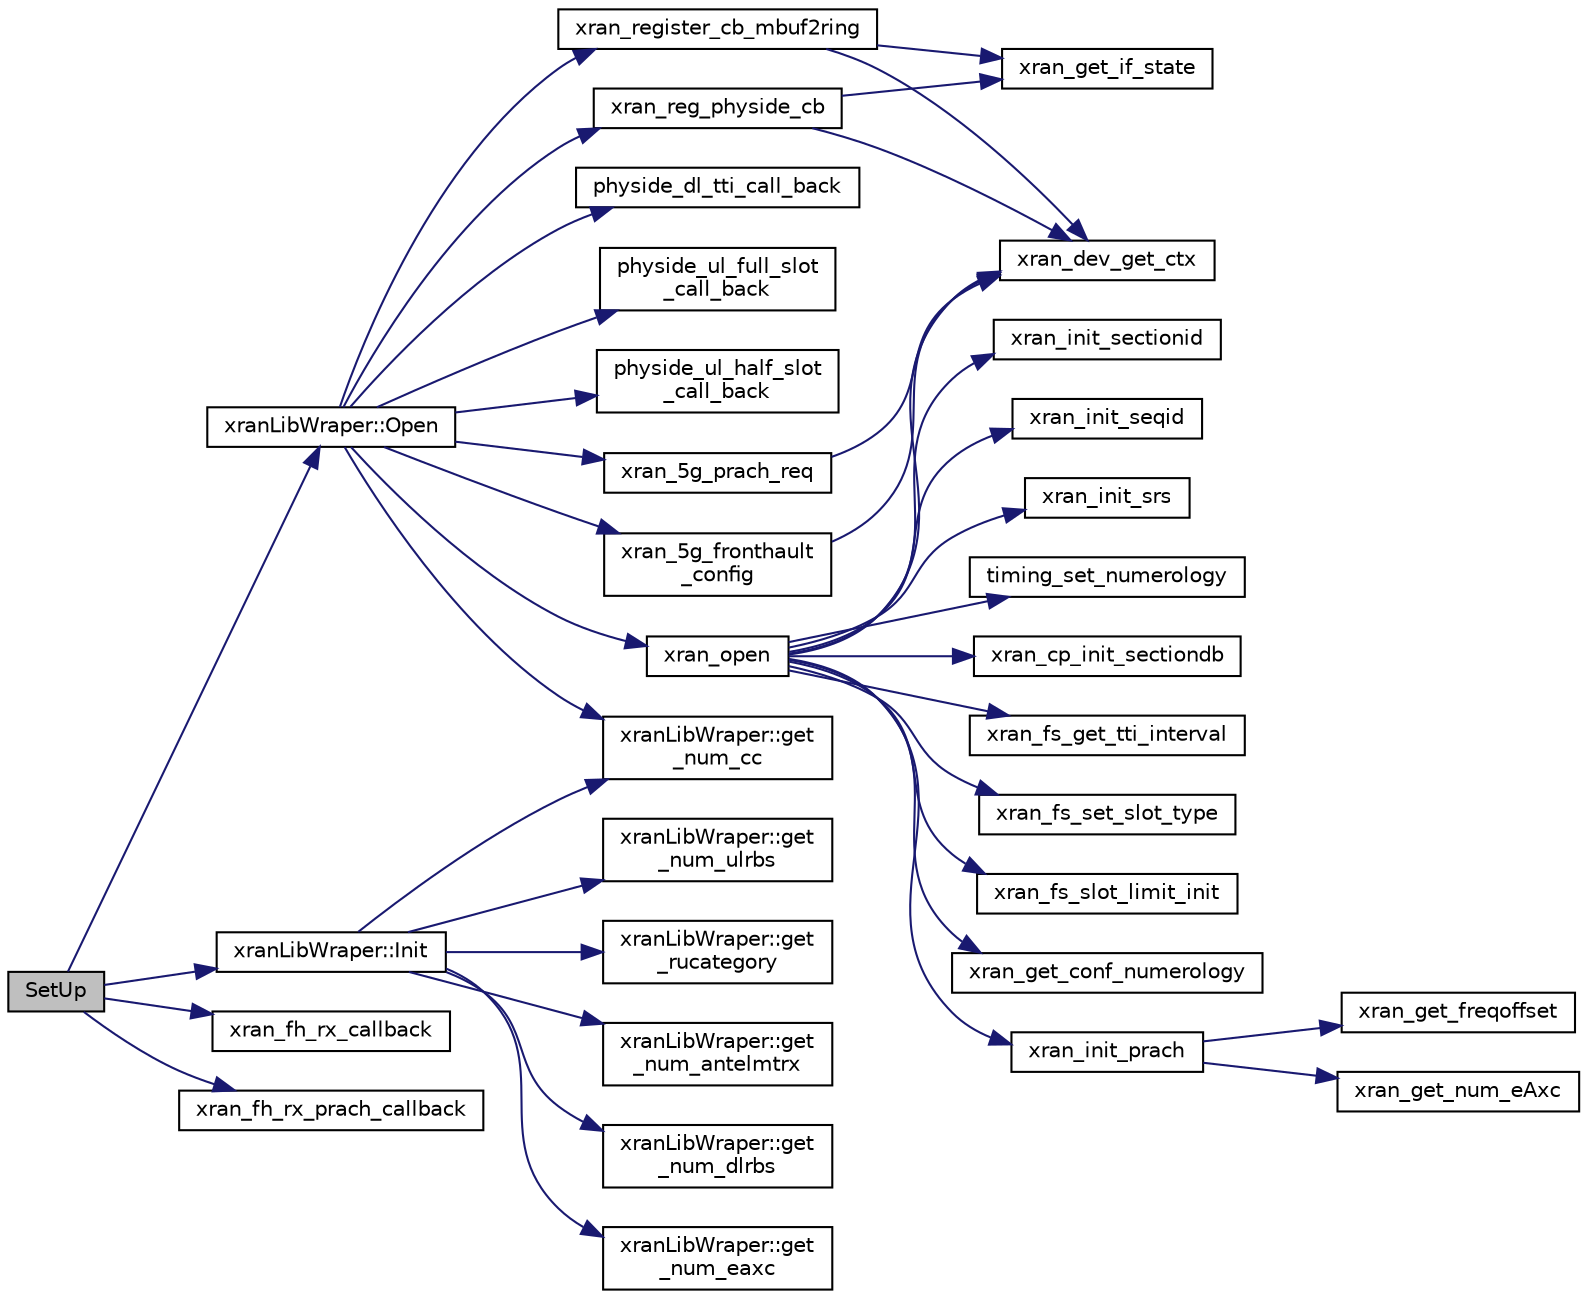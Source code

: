 digraph "SetUp"
{
 // LATEX_PDF_SIZE
  edge [fontname="Helvetica",fontsize="10",labelfontname="Helvetica",labelfontsize="10"];
  node [fontname="Helvetica",fontsize="10",shape=record];
  rankdir="LR";
  Node1 [label="SetUp",height=0.2,width=0.4,color="black", fillcolor="grey75", style="filled", fontcolor="black",tooltip=" "];
  Node1 -> Node2 [color="midnightblue",fontsize="10",style="solid",fontname="Helvetica"];
  Node2 [label="xranLibWraper::Init",height=0.2,width=0.4,color="black", fillcolor="white", style="filled",URL="$classxran_lib_wraper.html#a200da4e2209141f12cafef2380cb801a",tooltip=" "];
  Node2 -> Node3 [color="midnightblue",fontsize="10",style="solid",fontname="Helvetica"];
  Node3 [label="xranLibWraper::get\l_num_antelmtrx",height=0.2,width=0.4,color="black", fillcolor="white", style="filled",URL="$classxran_lib_wraper.html#adde1d671cf6532a577f13d85875ee3b4",tooltip=" "];
  Node2 -> Node4 [color="midnightblue",fontsize="10",style="solid",fontname="Helvetica"];
  Node4 [label="xranLibWraper::get\l_num_cc",height=0.2,width=0.4,color="black", fillcolor="white", style="filled",URL="$classxran_lib_wraper.html#aeeef9211b4ee7d22934db64125b538dd",tooltip=" "];
  Node2 -> Node5 [color="midnightblue",fontsize="10",style="solid",fontname="Helvetica"];
  Node5 [label="xranLibWraper::get\l_num_dlrbs",height=0.2,width=0.4,color="black", fillcolor="white", style="filled",URL="$classxran_lib_wraper.html#ad2b06001d76c9a773c242b28fc7c92f4",tooltip=" "];
  Node2 -> Node6 [color="midnightblue",fontsize="10",style="solid",fontname="Helvetica"];
  Node6 [label="xranLibWraper::get\l_num_eaxc",height=0.2,width=0.4,color="black", fillcolor="white", style="filled",URL="$classxran_lib_wraper.html#aef8068804ca7393d92edd9ed22d90070",tooltip=" "];
  Node2 -> Node7 [color="midnightblue",fontsize="10",style="solid",fontname="Helvetica"];
  Node7 [label="xranLibWraper::get\l_num_ulrbs",height=0.2,width=0.4,color="black", fillcolor="white", style="filled",URL="$classxran_lib_wraper.html#a967a0c58430104684cf2f9b1fdb444da",tooltip=" "];
  Node2 -> Node8 [color="midnightblue",fontsize="10",style="solid",fontname="Helvetica"];
  Node8 [label="xranLibWraper::get\l_rucategory",height=0.2,width=0.4,color="black", fillcolor="white", style="filled",URL="$classxran_lib_wraper.html#a25afbf449e11f9e290e0fdbef77702c2",tooltip=" "];
  Node1 -> Node9 [color="midnightblue",fontsize="10",style="solid",fontname="Helvetica"];
  Node9 [label="xranLibWraper::Open",height=0.2,width=0.4,color="black", fillcolor="white", style="filled",URL="$classxran_lib_wraper.html#ad93226058ef4fd59bd7d0cd55701b752",tooltip=" "];
  Node9 -> Node4 [color="midnightblue",fontsize="10",style="solid",fontname="Helvetica"];
  Node9 -> Node10 [color="midnightblue",fontsize="10",style="solid",fontname="Helvetica"];
  Node10 [label="physide_dl_tti_call_back",height=0.2,width=0.4,color="black", fillcolor="white", style="filled",URL="$sample-app_8c.html#aa8882d42d07fbd9750da4db4395b438c",tooltip=" "];
  Node9 -> Node11 [color="midnightblue",fontsize="10",style="solid",fontname="Helvetica"];
  Node11 [label="physide_ul_full_slot\l_call_back",height=0.2,width=0.4,color="black", fillcolor="white", style="filled",URL="$sample-app_8c.html#a874ba95e7c465e83ccc26ab623eec60c",tooltip=" "];
  Node9 -> Node12 [color="midnightblue",fontsize="10",style="solid",fontname="Helvetica"];
  Node12 [label="physide_ul_half_slot\l_call_back",height=0.2,width=0.4,color="black", fillcolor="white", style="filled",URL="$sample-app_8c.html#a52c968a559117b66a05591f958da75c2",tooltip=" "];
  Node9 -> Node13 [color="midnightblue",fontsize="10",style="solid",fontname="Helvetica"];
  Node13 [label="xran_5g_fronthault\l_config",height=0.2,width=0.4,color="black", fillcolor="white", style="filled",URL="$xran__fh__o__du_8h.html#ac94e2474beef3b68521cfd391211b1be",tooltip=" "];
  Node13 -> Node14 [color="midnightblue",fontsize="10",style="solid",fontname="Helvetica"];
  Node14 [label="xran_dev_get_ctx",height=0.2,width=0.4,color="black", fillcolor="white", style="filled",URL="$xran__main_8c.html#aa09e72e94d2a1d891e86f4c09b0f8b21",tooltip=" "];
  Node9 -> Node15 [color="midnightblue",fontsize="10",style="solid",fontname="Helvetica"];
  Node15 [label="xran_5g_prach_req",height=0.2,width=0.4,color="black", fillcolor="white", style="filled",URL="$xran__fh__o__du_8h.html#ab204e979de14c21d34e9b88c6c700d25",tooltip=" "];
  Node15 -> Node14 [color="midnightblue",fontsize="10",style="solid",fontname="Helvetica"];
  Node9 -> Node16 [color="midnightblue",fontsize="10",style="solid",fontname="Helvetica"];
  Node16 [label="xran_open",height=0.2,width=0.4,color="black", fillcolor="white", style="filled",URL="$xran__fh__o__du_8h.html#a03f408f45e97aa68ca47c92e4e7d1a70",tooltip=" "];
  Node16 -> Node17 [color="midnightblue",fontsize="10",style="solid",fontname="Helvetica"];
  Node17 [label="timing_set_numerology",height=0.2,width=0.4,color="black", fillcolor="white", style="filled",URL="$xran__timer_8h.html#a6c1790e87767257159038d0d98a393e6",tooltip=" "];
  Node16 -> Node18 [color="midnightblue",fontsize="10",style="solid",fontname="Helvetica"];
  Node18 [label="xran_cp_init_sectiondb",height=0.2,width=0.4,color="black", fillcolor="white", style="filled",URL="$xran__cp__api_8h.html#a3ca98b2a49501149a7b5baf9174897d8",tooltip="Initialize section database. Allocate required memory space to store section information...."];
  Node16 -> Node14 [color="midnightblue",fontsize="10",style="solid",fontname="Helvetica"];
  Node16 -> Node19 [color="midnightblue",fontsize="10",style="solid",fontname="Helvetica"];
  Node19 [label="xran_fs_get_tti_interval",height=0.2,width=0.4,color="black", fillcolor="white", style="filled",URL="$xran__frame__struct_8c.html#a8e8598556da3e49fa48cb646c24162fa",tooltip=" "];
  Node16 -> Node20 [color="midnightblue",fontsize="10",style="solid",fontname="Helvetica"];
  Node20 [label="xran_fs_set_slot_type",height=0.2,width=0.4,color="black", fillcolor="white", style="filled",URL="$xran__frame__struct_8c.html#a075025c7652869adb79799313aab4f64",tooltip=" "];
  Node16 -> Node21 [color="midnightblue",fontsize="10",style="solid",fontname="Helvetica"];
  Node21 [label="xran_fs_slot_limit_init",height=0.2,width=0.4,color="black", fillcolor="white", style="filled",URL="$xran__frame__struct_8c.html#a2fd9b68ce2fa4734a021203b320e4e04",tooltip=" "];
  Node16 -> Node22 [color="midnightblue",fontsize="10",style="solid",fontname="Helvetica"];
  Node22 [label="xran_get_conf_numerology",height=0.2,width=0.4,color="black", fillcolor="white", style="filled",URL="$xran__main_8c.html#ae6070ee9caf6a7ea8d7ef052ed0a559a",tooltip="Get the configuration of nummerology."];
  Node16 -> Node23 [color="midnightblue",fontsize="10",style="solid",fontname="Helvetica"];
  Node23 [label="xran_init_prach",height=0.2,width=0.4,color="black", fillcolor="white", style="filled",URL="$xran__main_8c.html#a00025c5bad7b7b6eea4374226f8c54bb",tooltip=" "];
  Node23 -> Node24 [color="midnightblue",fontsize="10",style="solid",fontname="Helvetica"];
  Node24 [label="xran_get_freqoffset",height=0.2,width=0.4,color="black", fillcolor="white", style="filled",URL="$xran__cp__api_8h.html#a4b7c2b7f89a0a04b07426e6adbecdb27",tooltip=" "];
  Node23 -> Node25 [color="midnightblue",fontsize="10",style="solid",fontname="Helvetica"];
  Node25 [label="xran_get_num_eAxc",height=0.2,width=0.4,color="black", fillcolor="white", style="filled",URL="$xran__main_8c.html#a3fc01469558ddf728239d59038ac5803",tooltip="Get the configuration of the number of antenna for UL."];
  Node16 -> Node26 [color="midnightblue",fontsize="10",style="solid",fontname="Helvetica"];
  Node26 [label="xran_init_sectionid",height=0.2,width=0.4,color="black", fillcolor="white", style="filled",URL="$xran__main_8c.html#a54de92e0ced826beeb759580d170562b",tooltip=" "];
  Node16 -> Node27 [color="midnightblue",fontsize="10",style="solid",fontname="Helvetica"];
  Node27 [label="xran_init_seqid",height=0.2,width=0.4,color="black", fillcolor="white", style="filled",URL="$xran__main_8c.html#a7a3c06a23d41de0038747348be9bb9da",tooltip=" "];
  Node16 -> Node28 [color="midnightblue",fontsize="10",style="solid",fontname="Helvetica"];
  Node28 [label="xran_init_srs",height=0.2,width=0.4,color="black", fillcolor="white", style="filled",URL="$xran__main_8c.html#acb5dd6ae5569cb3090d441c800068244",tooltip=" "];
  Node9 -> Node29 [color="midnightblue",fontsize="10",style="solid",fontname="Helvetica"];
  Node29 [label="xran_reg_physide_cb",height=0.2,width=0.4,color="black", fillcolor="white", style="filled",URL="$xran__fh__o__du_8h.html#aa8354b56b0be4be47c44a8a5c38db86e",tooltip=" "];
  Node29 -> Node14 [color="midnightblue",fontsize="10",style="solid",fontname="Helvetica"];
  Node29 -> Node30 [color="midnightblue",fontsize="10",style="solid",fontname="Helvetica"];
  Node30 [label="xran_get_if_state",height=0.2,width=0.4,color="black", fillcolor="white", style="filled",URL="$xran__main_8c.html#a937105f52446cfcb951e43e1dc3c4d8b",tooltip=" "];
  Node9 -> Node31 [color="midnightblue",fontsize="10",style="solid",fontname="Helvetica"];
  Node31 [label="xran_register_cb_mbuf2ring",height=0.2,width=0.4,color="black", fillcolor="white", style="filled",URL="$xran__common_8h.html#ad1ada9c5c57979c50f1a17a9050b8f3a",tooltip=" "];
  Node31 -> Node14 [color="midnightblue",fontsize="10",style="solid",fontname="Helvetica"];
  Node31 -> Node30 [color="midnightblue",fontsize="10",style="solid",fontname="Helvetica"];
  Node1 -> Node32 [color="midnightblue",fontsize="10",style="solid",fontname="Helvetica"];
  Node32 [label="xran_fh_rx_callback",height=0.2,width=0.4,color="black", fillcolor="white", style="filled",URL="$init__sys__functional_8cc.html#ac6a3121934d1301a33197c857bd61391",tooltip=" "];
  Node1 -> Node33 [color="midnightblue",fontsize="10",style="solid",fontname="Helvetica"];
  Node33 [label="xran_fh_rx_prach_callback",height=0.2,width=0.4,color="black", fillcolor="white", style="filled",URL="$init__sys__functional_8cc.html#a2f5cc4dc3c9d4a042cab8024cb7278c3",tooltip=" "];
}
